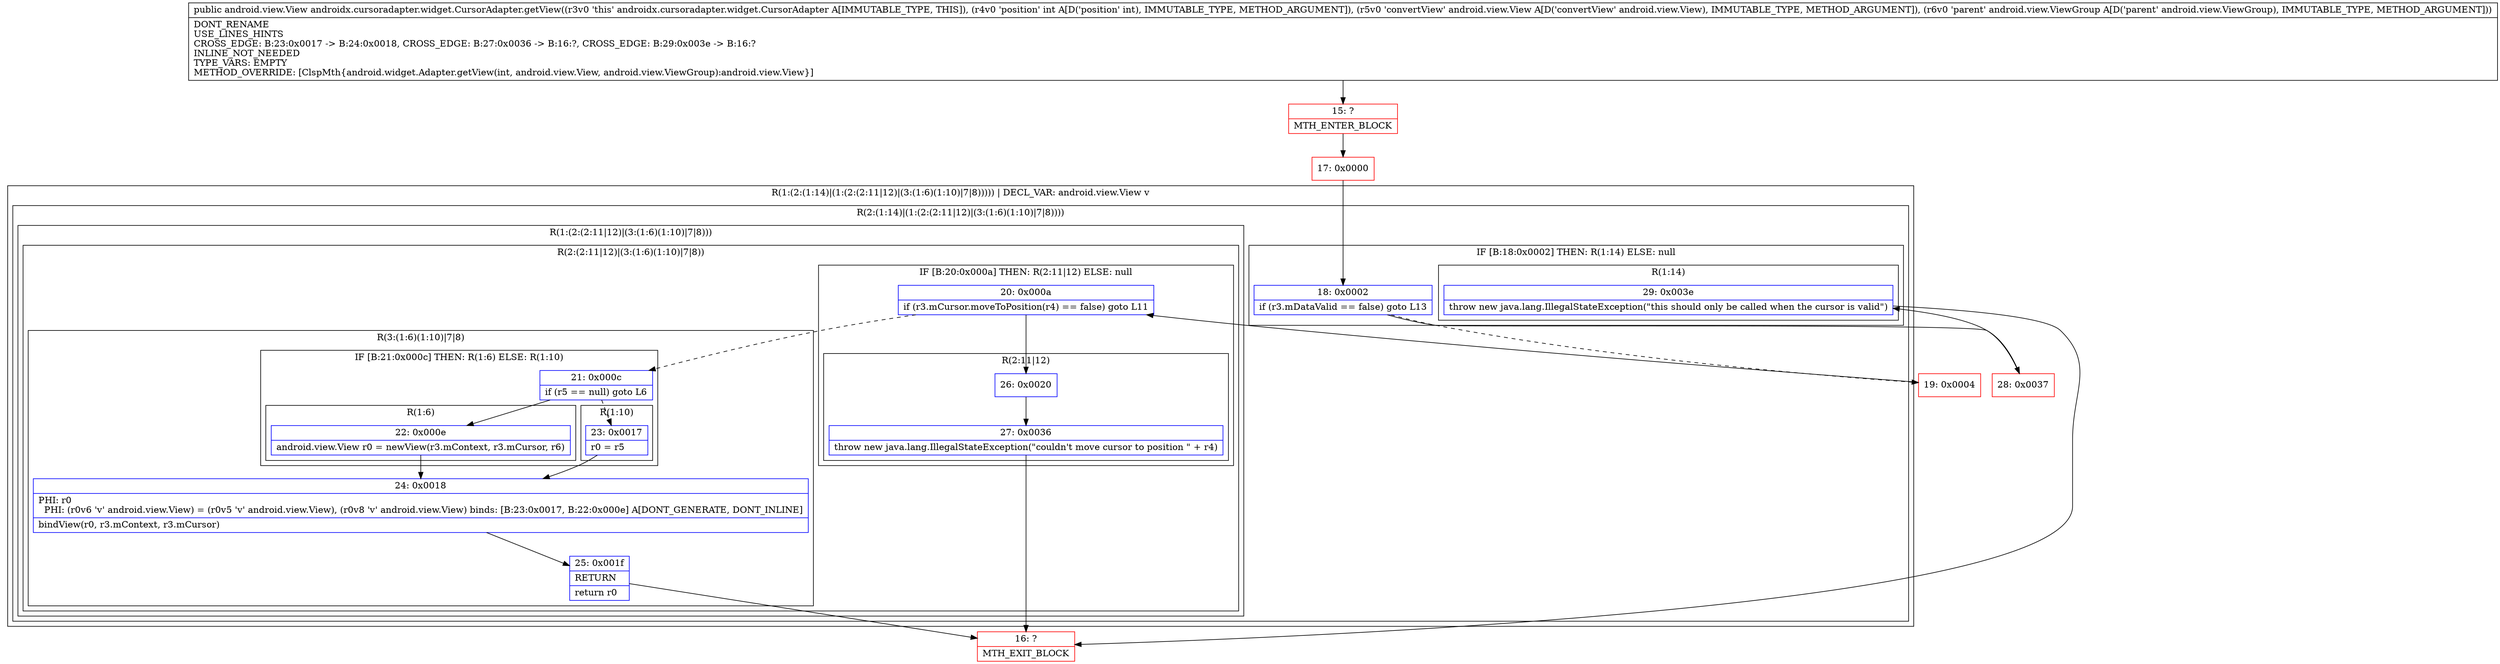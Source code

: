 digraph "CFG forandroidx.cursoradapter.widget.CursorAdapter.getView(ILandroid\/view\/View;Landroid\/view\/ViewGroup;)Landroid\/view\/View;" {
subgraph cluster_Region_1238807865 {
label = "R(1:(2:(1:14)|(1:(2:(2:11|12)|(3:(1:6)(1:10)|7|8))))) | DECL_VAR: android.view.View v\l";
node [shape=record,color=blue];
subgraph cluster_Region_1866662423 {
label = "R(2:(1:14)|(1:(2:(2:11|12)|(3:(1:6)(1:10)|7|8))))";
node [shape=record,color=blue];
subgraph cluster_IfRegion_959689651 {
label = "IF [B:18:0x0002] THEN: R(1:14) ELSE: null";
node [shape=record,color=blue];
Node_18 [shape=record,label="{18\:\ 0x0002|if (r3.mDataValid == false) goto L13\l}"];
subgraph cluster_Region_86360032 {
label = "R(1:14)";
node [shape=record,color=blue];
Node_29 [shape=record,label="{29\:\ 0x003e|throw new java.lang.IllegalStateException(\"this should only be called when the cursor is valid\")\l}"];
}
}
subgraph cluster_Region_2040966400 {
label = "R(1:(2:(2:11|12)|(3:(1:6)(1:10)|7|8)))";
node [shape=record,color=blue];
subgraph cluster_Region_243420057 {
label = "R(2:(2:11|12)|(3:(1:6)(1:10)|7|8))";
node [shape=record,color=blue];
subgraph cluster_IfRegion_713609169 {
label = "IF [B:20:0x000a] THEN: R(2:11|12) ELSE: null";
node [shape=record,color=blue];
Node_20 [shape=record,label="{20\:\ 0x000a|if (r3.mCursor.moveToPosition(r4) == false) goto L11\l}"];
subgraph cluster_Region_49987551 {
label = "R(2:11|12)";
node [shape=record,color=blue];
Node_26 [shape=record,label="{26\:\ 0x0020}"];
Node_27 [shape=record,label="{27\:\ 0x0036|throw new java.lang.IllegalStateException(\"couldn't move cursor to position \" + r4)\l}"];
}
}
subgraph cluster_Region_1316543533 {
label = "R(3:(1:6)(1:10)|7|8)";
node [shape=record,color=blue];
subgraph cluster_IfRegion_1387956472 {
label = "IF [B:21:0x000c] THEN: R(1:6) ELSE: R(1:10)";
node [shape=record,color=blue];
Node_21 [shape=record,label="{21\:\ 0x000c|if (r5 == null) goto L6\l}"];
subgraph cluster_Region_318448056 {
label = "R(1:6)";
node [shape=record,color=blue];
Node_22 [shape=record,label="{22\:\ 0x000e|android.view.View r0 = newView(r3.mContext, r3.mCursor, r6)\l}"];
}
subgraph cluster_Region_1800907484 {
label = "R(1:10)";
node [shape=record,color=blue];
Node_23 [shape=record,label="{23\:\ 0x0017|r0 = r5\l}"];
}
}
Node_24 [shape=record,label="{24\:\ 0x0018|PHI: r0 \l  PHI: (r0v6 'v' android.view.View) = (r0v5 'v' android.view.View), (r0v8 'v' android.view.View) binds: [B:23:0x0017, B:22:0x000e] A[DONT_GENERATE, DONT_INLINE]\l|bindView(r0, r3.mContext, r3.mCursor)\l}"];
Node_25 [shape=record,label="{25\:\ 0x001f|RETURN\l|return r0\l}"];
}
}
}
}
}
Node_15 [shape=record,color=red,label="{15\:\ ?|MTH_ENTER_BLOCK\l}"];
Node_17 [shape=record,color=red,label="{17\:\ 0x0000}"];
Node_19 [shape=record,color=red,label="{19\:\ 0x0004}"];
Node_16 [shape=record,color=red,label="{16\:\ ?|MTH_EXIT_BLOCK\l}"];
Node_28 [shape=record,color=red,label="{28\:\ 0x0037}"];
MethodNode[shape=record,label="{public android.view.View androidx.cursoradapter.widget.CursorAdapter.getView((r3v0 'this' androidx.cursoradapter.widget.CursorAdapter A[IMMUTABLE_TYPE, THIS]), (r4v0 'position' int A[D('position' int), IMMUTABLE_TYPE, METHOD_ARGUMENT]), (r5v0 'convertView' android.view.View A[D('convertView' android.view.View), IMMUTABLE_TYPE, METHOD_ARGUMENT]), (r6v0 'parent' android.view.ViewGroup A[D('parent' android.view.ViewGroup), IMMUTABLE_TYPE, METHOD_ARGUMENT]))  | DONT_RENAME\lUSE_LINES_HINTS\lCROSS_EDGE: B:23:0x0017 \-\> B:24:0x0018, CROSS_EDGE: B:27:0x0036 \-\> B:16:?, CROSS_EDGE: B:29:0x003e \-\> B:16:?\lINLINE_NOT_NEEDED\lTYPE_VARS: EMPTY\lMETHOD_OVERRIDE: [ClspMth\{android.widget.Adapter.getView(int, android.view.View, android.view.ViewGroup):android.view.View\}]\l}"];
MethodNode -> Node_15;Node_18 -> Node_19[style=dashed];
Node_18 -> Node_28;
Node_29 -> Node_16;
Node_20 -> Node_21[style=dashed];
Node_20 -> Node_26;
Node_26 -> Node_27;
Node_27 -> Node_16;
Node_21 -> Node_22;
Node_21 -> Node_23[style=dashed];
Node_22 -> Node_24;
Node_23 -> Node_24;
Node_24 -> Node_25;
Node_25 -> Node_16;
Node_15 -> Node_17;
Node_17 -> Node_18;
Node_19 -> Node_20;
Node_28 -> Node_29;
}

